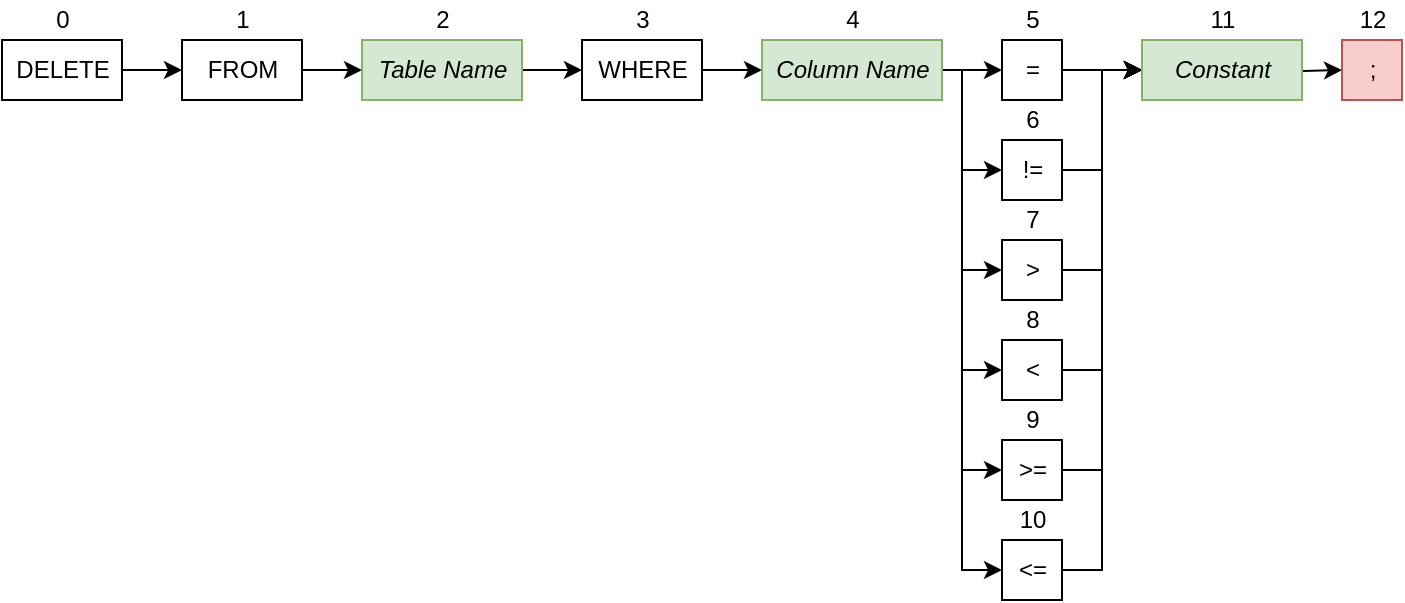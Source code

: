 <mxfile version="13.5.1" type="device"><diagram id="HH97DMklG3GvuwQJtJBX" name="Page-1"><mxGraphModel dx="1422" dy="804" grid="1" gridSize="10" guides="1" tooltips="1" connect="1" arrows="1" fold="1" page="1" pageScale="1" pageWidth="850" pageHeight="1100" math="0" shadow="0"><root><mxCell id="0"/><mxCell id="1" parent="0"/><mxCell id="w54cBLAl5rAkxmdbFsFD-27" style="edgeStyle=orthogonalEdgeStyle;rounded=0;orthogonalLoop=1;jettySize=auto;html=1;exitX=1;exitY=0.5;exitDx=0;exitDy=0;entryX=0;entryY=0.5;entryDx=0;entryDy=0;" edge="1" parent="1" source="w54cBLAl5rAkxmdbFsFD-1" target="w54cBLAl5rAkxmdbFsFD-3"><mxGeometry relative="1" as="geometry"/></mxCell><mxCell id="w54cBLAl5rAkxmdbFsFD-1" value="DELETE" style="html=1;" vertex="1" parent="1"><mxGeometry x="80" y="80" width="60" height="30" as="geometry"/></mxCell><mxCell id="w54cBLAl5rAkxmdbFsFD-2" value="0" style="text;html=1;align=center;verticalAlign=middle;resizable=0;points=[];autosize=1;" vertex="1" parent="1"><mxGeometry x="100" y="60" width="20" height="20" as="geometry"/></mxCell><mxCell id="w54cBLAl5rAkxmdbFsFD-28" style="edgeStyle=orthogonalEdgeStyle;rounded=0;orthogonalLoop=1;jettySize=auto;html=1;exitX=1;exitY=0.5;exitDx=0;exitDy=0;entryX=0;entryY=0.5;entryDx=0;entryDy=0;" edge="1" parent="1" source="w54cBLAl5rAkxmdbFsFD-3" target="w54cBLAl5rAkxmdbFsFD-5"><mxGeometry relative="1" as="geometry"/></mxCell><mxCell id="w54cBLAl5rAkxmdbFsFD-3" value="FROM" style="html=1;" vertex="1" parent="1"><mxGeometry x="170" y="80" width="60" height="30" as="geometry"/></mxCell><mxCell id="w54cBLAl5rAkxmdbFsFD-4" value="1" style="text;html=1;align=center;verticalAlign=middle;resizable=0;points=[];autosize=1;" vertex="1" parent="1"><mxGeometry x="190" y="60" width="20" height="20" as="geometry"/></mxCell><mxCell id="w54cBLAl5rAkxmdbFsFD-29" style="edgeStyle=orthogonalEdgeStyle;rounded=0;orthogonalLoop=1;jettySize=auto;html=1;exitX=1;exitY=0.5;exitDx=0;exitDy=0;entryX=0;entryY=0.5;entryDx=0;entryDy=0;" edge="1" parent="1" source="w54cBLAl5rAkxmdbFsFD-5" target="w54cBLAl5rAkxmdbFsFD-45"><mxGeometry relative="1" as="geometry"><mxPoint x="370" y="95" as="targetPoint"/></mxGeometry></mxCell><mxCell id="w54cBLAl5rAkxmdbFsFD-5" value="&lt;i&gt;Table Name&lt;/i&gt;" style="html=1;fillColor=#d5e8d4;strokeColor=#82b366;" vertex="1" parent="1"><mxGeometry x="260" y="80" width="80" height="30" as="geometry"/></mxCell><mxCell id="w54cBLAl5rAkxmdbFsFD-6" value="2" style="text;html=1;align=center;verticalAlign=middle;resizable=0;points=[];autosize=1;" vertex="1" parent="1"><mxGeometry x="290" y="60" width="20" height="20" as="geometry"/></mxCell><mxCell id="w54cBLAl5rAkxmdbFsFD-44" style="edgeStyle=orthogonalEdgeStyle;rounded=0;orthogonalLoop=1;jettySize=auto;html=1;exitX=1;exitY=0.5;exitDx=0;exitDy=0;entryX=0;entryY=0.5;entryDx=0;entryDy=0;" edge="1" source="w54cBLAl5rAkxmdbFsFD-45" parent="1"><mxGeometry relative="1" as="geometry"><mxPoint x="460" y="95" as="targetPoint"/></mxGeometry></mxCell><mxCell id="w54cBLAl5rAkxmdbFsFD-45" value="WHERE" style="html=1;" vertex="1" parent="1"><mxGeometry x="370" y="80" width="60" height="30" as="geometry"/></mxCell><mxCell id="w54cBLAl5rAkxmdbFsFD-46" value="3" style="text;html=1;align=center;verticalAlign=middle;resizable=0;points=[];autosize=1;" vertex="1" parent="1"><mxGeometry x="390" y="60" width="20" height="20" as="geometry"/></mxCell><mxCell id="w54cBLAl5rAkxmdbFsFD-50" style="edgeStyle=orthogonalEdgeStyle;rounded=0;orthogonalLoop=1;jettySize=auto;html=1;exitX=1;exitY=0.5;exitDx=0;exitDy=0;entryX=0;entryY=0.5;entryDx=0;entryDy=0;" edge="1" source="w54cBLAl5rAkxmdbFsFD-51" target="w54cBLAl5rAkxmdbFsFD-62" parent="1"><mxGeometry relative="1" as="geometry"><mxPoint x="570" y="95" as="sourcePoint"/><mxPoint x="600" y="95" as="targetPoint"/></mxGeometry></mxCell><mxCell id="w54cBLAl5rAkxmdbFsFD-81" style="edgeStyle=orthogonalEdgeStyle;rounded=0;orthogonalLoop=1;jettySize=auto;html=1;exitX=1;exitY=0.5;exitDx=0;exitDy=0;entryX=0;entryY=0.5;entryDx=0;entryDy=0;" edge="1" parent="1" source="w54cBLAl5rAkxmdbFsFD-51" target="w54cBLAl5rAkxmdbFsFD-72"><mxGeometry relative="1" as="geometry"><mxPoint x="570" y="95" as="sourcePoint"/><Array as="points"><mxPoint x="560" y="95"/><mxPoint x="560" y="345"/></Array></mxGeometry></mxCell><mxCell id="w54cBLAl5rAkxmdbFsFD-82" style="edgeStyle=orthogonalEdgeStyle;rounded=0;orthogonalLoop=1;jettySize=auto;html=1;exitX=1;exitY=0.5;exitDx=0;exitDy=0;entryX=0;entryY=0.5;entryDx=0;entryDy=0;" edge="1" parent="1" source="w54cBLAl5rAkxmdbFsFD-51" target="w54cBLAl5rAkxmdbFsFD-64"><mxGeometry relative="1" as="geometry"><Array as="points"><mxPoint x="560" y="95"/><mxPoint x="560" y="145"/></Array></mxGeometry></mxCell><mxCell id="w54cBLAl5rAkxmdbFsFD-83" style="edgeStyle=orthogonalEdgeStyle;rounded=0;orthogonalLoop=1;jettySize=auto;html=1;exitX=1;exitY=0.5;exitDx=0;exitDy=0;entryX=0;entryY=0.5;entryDx=0;entryDy=0;" edge="1" parent="1" source="w54cBLAl5rAkxmdbFsFD-51" target="w54cBLAl5rAkxmdbFsFD-66"><mxGeometry relative="1" as="geometry"><Array as="points"><mxPoint x="560" y="95"/><mxPoint x="560" y="195"/></Array></mxGeometry></mxCell><mxCell id="w54cBLAl5rAkxmdbFsFD-85" style="edgeStyle=orthogonalEdgeStyle;rounded=0;orthogonalLoop=1;jettySize=auto;html=1;exitX=1;exitY=0.5;exitDx=0;exitDy=0;entryX=0;entryY=0.5;entryDx=0;entryDy=0;" edge="1" parent="1" source="w54cBLAl5rAkxmdbFsFD-51" target="w54cBLAl5rAkxmdbFsFD-68"><mxGeometry relative="1" as="geometry"><Array as="points"><mxPoint x="560" y="95"/><mxPoint x="560" y="245"/></Array></mxGeometry></mxCell><mxCell id="w54cBLAl5rAkxmdbFsFD-86" style="edgeStyle=orthogonalEdgeStyle;rounded=0;orthogonalLoop=1;jettySize=auto;html=1;exitX=1;exitY=0.5;exitDx=0;exitDy=0;entryX=0;entryY=0.5;entryDx=0;entryDy=0;" edge="1" parent="1" source="w54cBLAl5rAkxmdbFsFD-51" target="w54cBLAl5rAkxmdbFsFD-70"><mxGeometry relative="1" as="geometry"><Array as="points"><mxPoint x="560" y="95"/><mxPoint x="560" y="295"/></Array></mxGeometry></mxCell><mxCell id="w54cBLAl5rAkxmdbFsFD-51" value="&lt;i&gt;Column Name&lt;/i&gt;" style="html=1;fillColor=#d5e8d4;strokeColor=#82b366;" vertex="1" parent="1"><mxGeometry x="460" y="80" width="90" height="30" as="geometry"/></mxCell><mxCell id="w54cBLAl5rAkxmdbFsFD-52" value="4" style="text;html=1;align=center;verticalAlign=middle;resizable=0;points=[];autosize=1;" vertex="1" parent="1"><mxGeometry x="495" y="60" width="20" height="20" as="geometry"/></mxCell><mxCell id="w54cBLAl5rAkxmdbFsFD-53" value=";" style="html=1;fillColor=#f8cecc;strokeColor=#b85450;" vertex="1" parent="1"><mxGeometry x="750" y="80" width="30" height="30" as="geometry"/></mxCell><mxCell id="w54cBLAl5rAkxmdbFsFD-54" value="12" style="text;html=1;align=center;verticalAlign=middle;resizable=0;points=[];autosize=1;" vertex="1" parent="1"><mxGeometry x="750" y="60" width="30" height="20" as="geometry"/></mxCell><mxCell id="w54cBLAl5rAkxmdbFsFD-58" style="edgeStyle=orthogonalEdgeStyle;rounded=0;orthogonalLoop=1;jettySize=auto;html=1;exitX=1;exitY=0.5;exitDx=0;exitDy=0;entryX=0;entryY=0.5;entryDx=0;entryDy=0;" edge="1" parent="1" target="w54cBLAl5rAkxmdbFsFD-53"><mxGeometry relative="1" as="geometry"><mxPoint x="710" y="95" as="sourcePoint"/><mxPoint x="740" y="95" as="targetPoint"/></mxGeometry></mxCell><mxCell id="w54cBLAl5rAkxmdbFsFD-76" style="edgeStyle=orthogonalEdgeStyle;rounded=0;orthogonalLoop=1;jettySize=auto;html=1;exitX=1;exitY=0.5;exitDx=0;exitDy=0;entryX=0;entryY=0.5;entryDx=0;entryDy=0;" edge="1" parent="1" source="w54cBLAl5rAkxmdbFsFD-62" target="w54cBLAl5rAkxmdbFsFD-74"><mxGeometry relative="1" as="geometry"><mxPoint x="635" y="95" as="targetPoint"/></mxGeometry></mxCell><mxCell id="w54cBLAl5rAkxmdbFsFD-62" value="=" style="html=1;" vertex="1" parent="1"><mxGeometry x="580" y="80" width="30" height="30" as="geometry"/></mxCell><mxCell id="w54cBLAl5rAkxmdbFsFD-63" value="5" style="text;html=1;align=center;verticalAlign=middle;resizable=0;points=[];autosize=1;" vertex="1" parent="1"><mxGeometry x="585" y="60" width="20" height="20" as="geometry"/></mxCell><mxCell id="w54cBLAl5rAkxmdbFsFD-87" style="edgeStyle=orthogonalEdgeStyle;rounded=0;orthogonalLoop=1;jettySize=auto;html=1;exitX=1;exitY=0.5;exitDx=0;exitDy=0;entryX=0;entryY=0.5;entryDx=0;entryDy=0;" edge="1" parent="1" source="w54cBLAl5rAkxmdbFsFD-64" target="w54cBLAl5rAkxmdbFsFD-74"><mxGeometry relative="1" as="geometry"/></mxCell><mxCell id="w54cBLAl5rAkxmdbFsFD-64" value="!=" style="html=1;" vertex="1" parent="1"><mxGeometry x="580" y="130" width="30" height="30" as="geometry"/></mxCell><mxCell id="w54cBLAl5rAkxmdbFsFD-65" value="6" style="text;html=1;align=center;verticalAlign=middle;resizable=0;points=[];autosize=1;" vertex="1" parent="1"><mxGeometry x="585" y="110" width="20" height="20" as="geometry"/></mxCell><mxCell id="w54cBLAl5rAkxmdbFsFD-88" style="edgeStyle=orthogonalEdgeStyle;rounded=0;orthogonalLoop=1;jettySize=auto;html=1;exitX=1;exitY=0.5;exitDx=0;exitDy=0;entryX=0;entryY=0.5;entryDx=0;entryDy=0;" edge="1" parent="1" source="w54cBLAl5rAkxmdbFsFD-66" target="w54cBLAl5rAkxmdbFsFD-74"><mxGeometry relative="1" as="geometry"/></mxCell><mxCell id="w54cBLAl5rAkxmdbFsFD-66" value="&amp;gt;" style="html=1;" vertex="1" parent="1"><mxGeometry x="580" y="180" width="30" height="30" as="geometry"/></mxCell><mxCell id="w54cBLAl5rAkxmdbFsFD-67" value="7" style="text;html=1;align=center;verticalAlign=middle;resizable=0;points=[];autosize=1;" vertex="1" parent="1"><mxGeometry x="585" y="160" width="20" height="20" as="geometry"/></mxCell><mxCell id="w54cBLAl5rAkxmdbFsFD-89" style="edgeStyle=orthogonalEdgeStyle;rounded=0;orthogonalLoop=1;jettySize=auto;html=1;exitX=1;exitY=0.5;exitDx=0;exitDy=0;entryX=0;entryY=0.5;entryDx=0;entryDy=0;" edge="1" parent="1" source="w54cBLAl5rAkxmdbFsFD-68" target="w54cBLAl5rAkxmdbFsFD-74"><mxGeometry relative="1" as="geometry"/></mxCell><mxCell id="w54cBLAl5rAkxmdbFsFD-68" value="&amp;lt;" style="html=1;" vertex="1" parent="1"><mxGeometry x="580" y="230" width="30" height="30" as="geometry"/></mxCell><mxCell id="w54cBLAl5rAkxmdbFsFD-69" value="8" style="text;html=1;align=center;verticalAlign=middle;resizable=0;points=[];autosize=1;" vertex="1" parent="1"><mxGeometry x="585" y="210" width="20" height="20" as="geometry"/></mxCell><mxCell id="w54cBLAl5rAkxmdbFsFD-90" style="edgeStyle=orthogonalEdgeStyle;rounded=0;orthogonalLoop=1;jettySize=auto;html=1;exitX=1;exitY=0.5;exitDx=0;exitDy=0;entryX=0;entryY=0.5;entryDx=0;entryDy=0;" edge="1" parent="1" source="w54cBLAl5rAkxmdbFsFD-70" target="w54cBLAl5rAkxmdbFsFD-74"><mxGeometry relative="1" as="geometry"/></mxCell><mxCell id="w54cBLAl5rAkxmdbFsFD-70" value="&amp;gt;=" style="html=1;" vertex="1" parent="1"><mxGeometry x="580" y="280" width="30" height="30" as="geometry"/></mxCell><mxCell id="w54cBLAl5rAkxmdbFsFD-71" value="9" style="text;html=1;align=center;verticalAlign=middle;resizable=0;points=[];autosize=1;" vertex="1" parent="1"><mxGeometry x="585" y="260" width="20" height="20" as="geometry"/></mxCell><mxCell id="w54cBLAl5rAkxmdbFsFD-91" style="edgeStyle=orthogonalEdgeStyle;rounded=0;orthogonalLoop=1;jettySize=auto;html=1;exitX=1;exitY=0.5;exitDx=0;exitDy=0;entryX=0;entryY=0.5;entryDx=0;entryDy=0;" edge="1" parent="1" source="w54cBLAl5rAkxmdbFsFD-72" target="w54cBLAl5rAkxmdbFsFD-74"><mxGeometry relative="1" as="geometry"/></mxCell><mxCell id="w54cBLAl5rAkxmdbFsFD-72" value="&amp;lt;=" style="html=1;" vertex="1" parent="1"><mxGeometry x="580" y="330" width="30" height="30" as="geometry"/></mxCell><mxCell id="w54cBLAl5rAkxmdbFsFD-73" value="10" style="text;html=1;align=center;verticalAlign=middle;resizable=0;points=[];autosize=1;" vertex="1" parent="1"><mxGeometry x="580" y="310" width="30" height="20" as="geometry"/></mxCell><mxCell id="w54cBLAl5rAkxmdbFsFD-74" value="&lt;i&gt;Constant&lt;/i&gt;" style="html=1;fillColor=#d5e8d4;strokeColor=#82b366;" vertex="1" parent="1"><mxGeometry x="650" y="80" width="80" height="30" as="geometry"/></mxCell><mxCell id="w54cBLAl5rAkxmdbFsFD-75" value="11" style="text;html=1;align=center;verticalAlign=middle;resizable=0;points=[];autosize=1;" vertex="1" parent="1"><mxGeometry x="675" y="60" width="30" height="20" as="geometry"/></mxCell></root></mxGraphModel></diagram></mxfile>